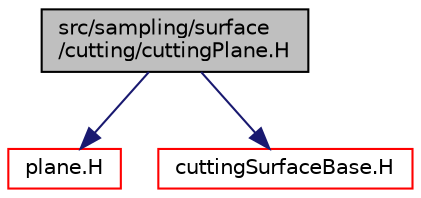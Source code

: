 digraph "src/sampling/surface/cutting/cuttingPlane.H"
{
  bgcolor="transparent";
  edge [fontname="Helvetica",fontsize="10",labelfontname="Helvetica",labelfontsize="10"];
  node [fontname="Helvetica",fontsize="10",shape=record];
  Node1 [label="src/sampling/surface\l/cutting/cuttingPlane.H",height=0.2,width=0.4,color="black", fillcolor="grey75", style="filled" fontcolor="black"];
  Node1 -> Node2 [color="midnightblue",fontsize="10",style="solid",fontname="Helvetica"];
  Node2 [label="plane.H",height=0.2,width=0.4,color="red",URL="$plane_8H.html"];
  Node1 -> Node3 [color="midnightblue",fontsize="10",style="solid",fontname="Helvetica"];
  Node3 [label="cuttingSurfaceBase.H",height=0.2,width=0.4,color="red",URL="$cuttingSurfaceBase_8H.html"];
}
